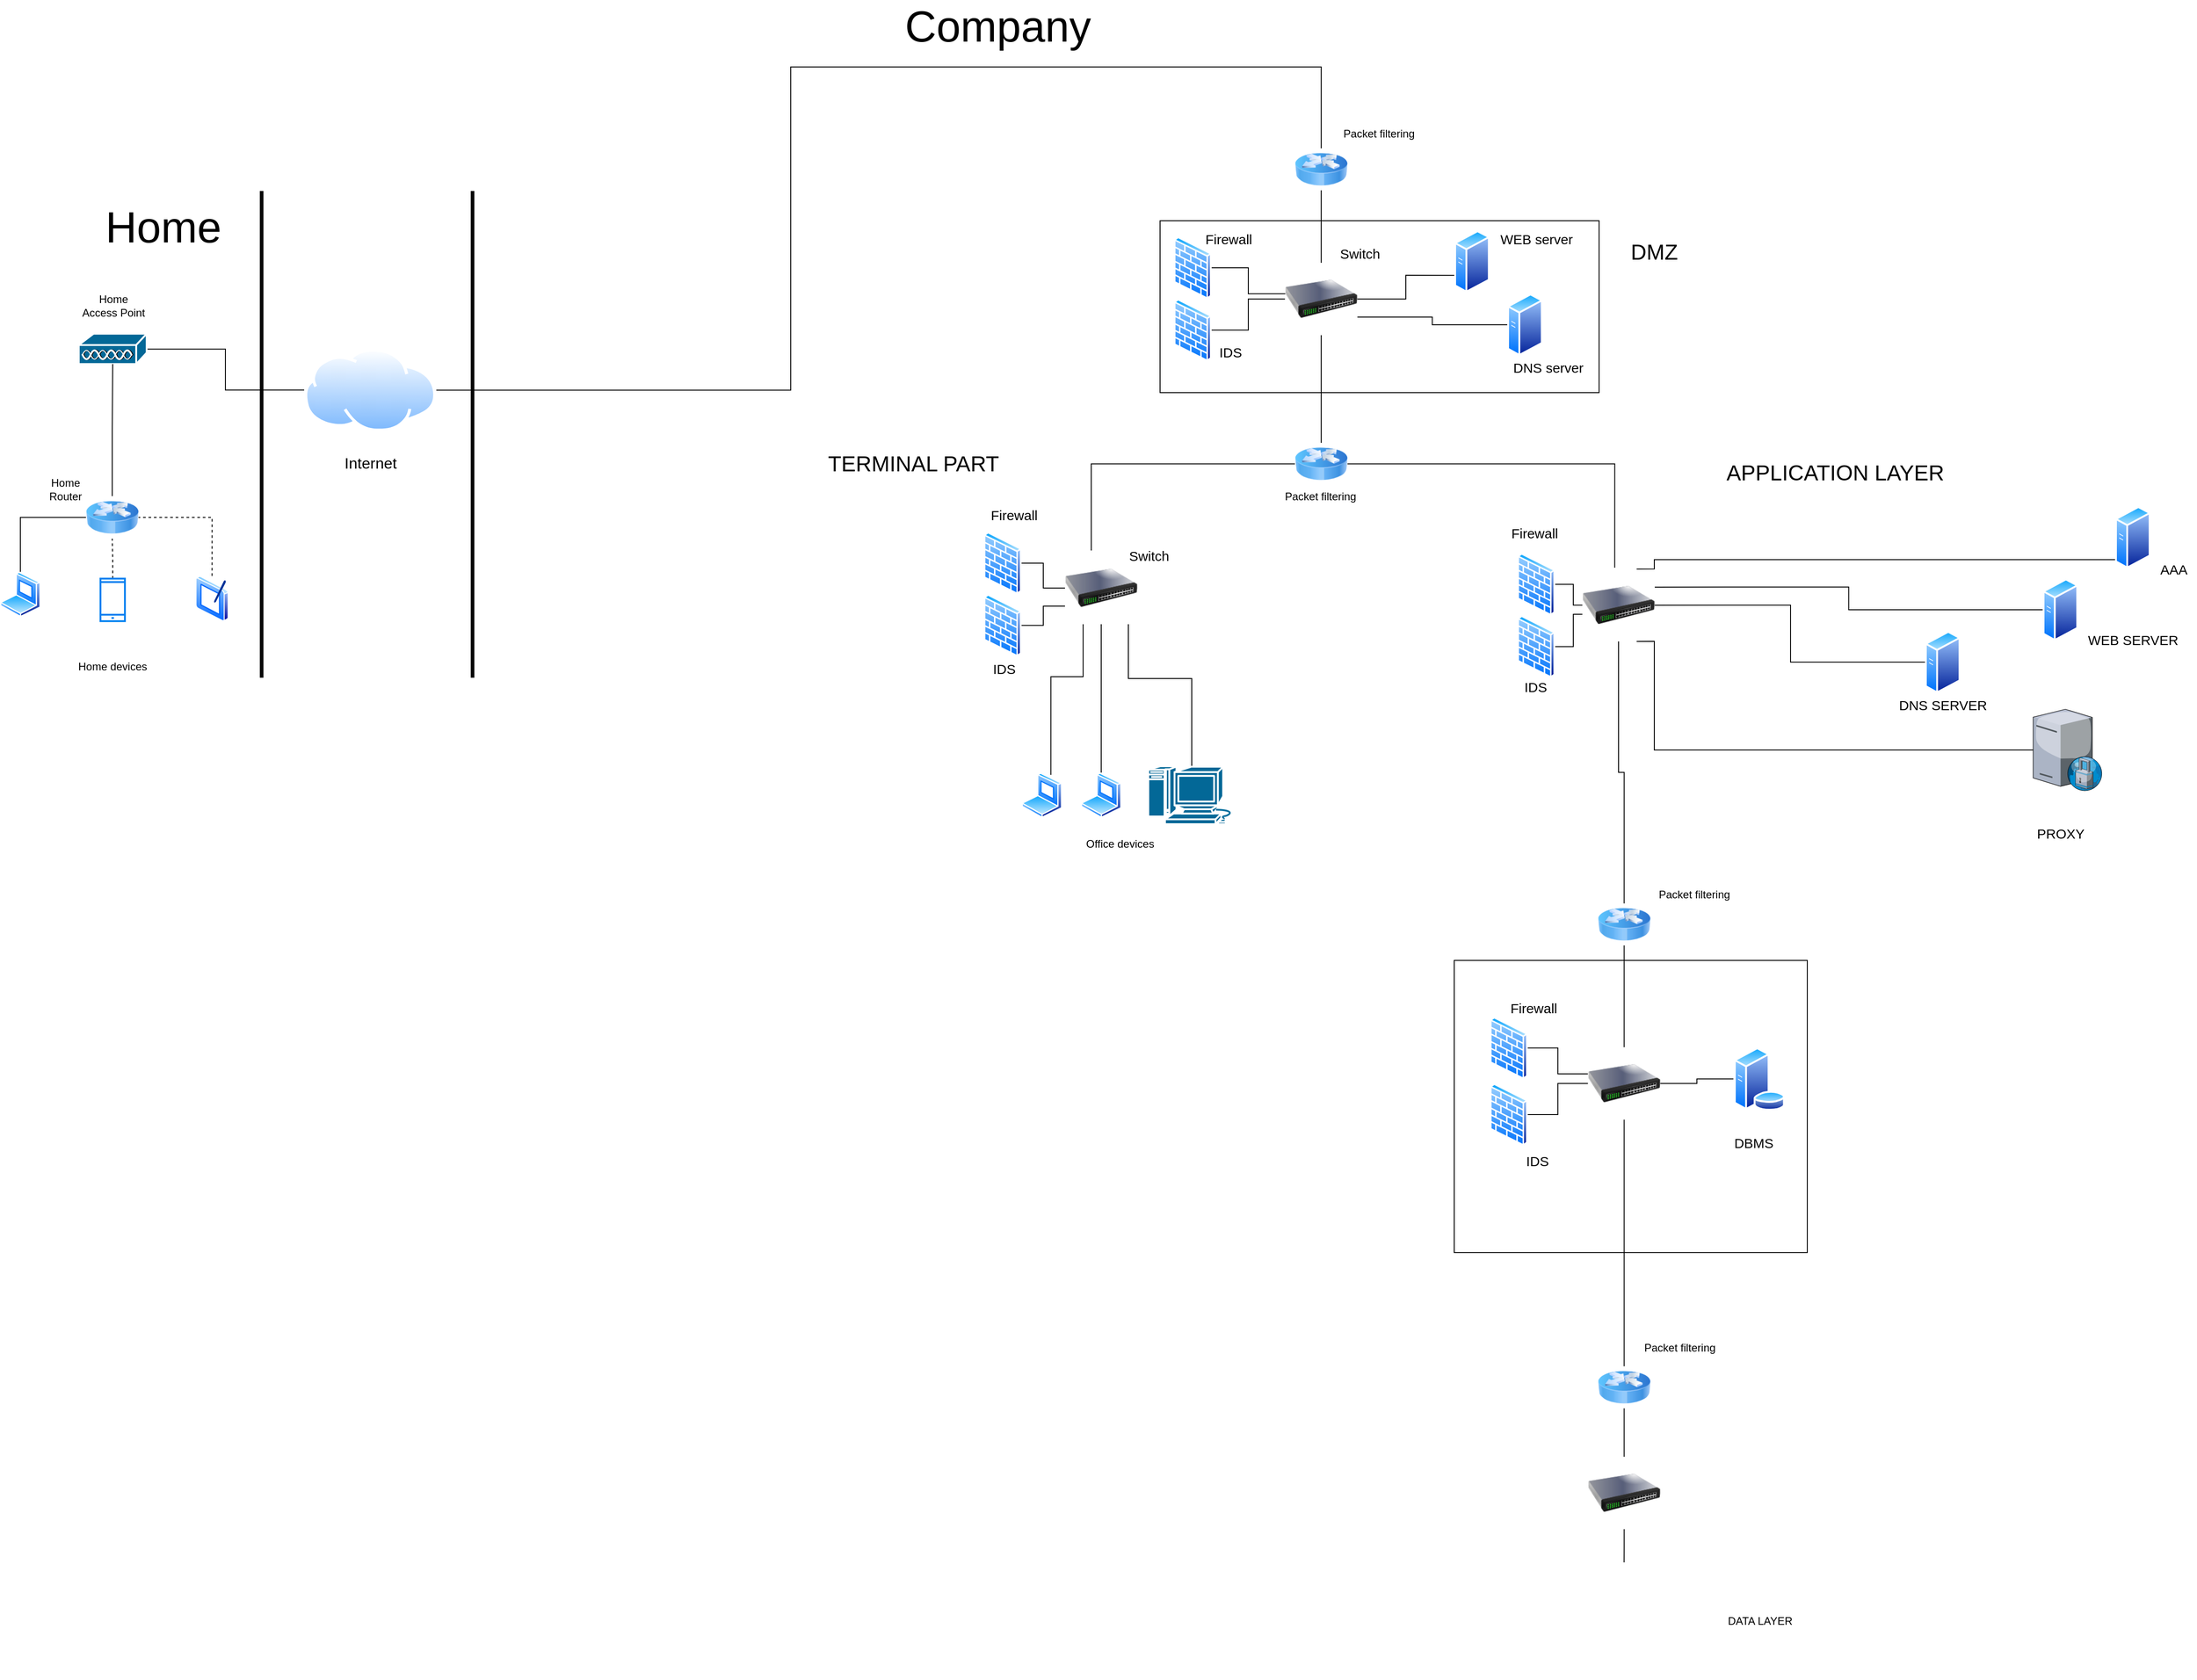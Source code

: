 <mxfile version="14.7.0" type="github">
  <diagram id="mJJ4weVtExKAIo2-QUBP" name="Page-1">
    <mxGraphModel dx="4246" dy="557" grid="1" gridSize="10" guides="1" tooltips="1" connect="1" arrows="1" fold="1" page="1" pageScale="1" pageWidth="3300" pageHeight="4681" math="0" shadow="0">
      <root>
        <mxCell id="0" />
        <mxCell id="1" parent="0" />
        <mxCell id="Y0TnnzLGjobcWEU3dFfU-23" value="" style="edgeStyle=orthogonalEdgeStyle;rounded=0;orthogonalLoop=1;jettySize=auto;html=1;endArrow=none;endFill=0;exitX=0;exitY=0.5;exitDx=0;exitDy=0;" edge="1" parent="1" source="Y0TnnzLGjobcWEU3dFfU-24" target="Y0TnnzLGjobcWEU3dFfU-25">
          <mxGeometry relative="1" as="geometry">
            <mxPoint x="-1786" y="1105.115" as="sourcePoint" />
          </mxGeometry>
        </mxCell>
        <mxCell id="Y0TnnzLGjobcWEU3dFfU-52" style="edgeStyle=orthogonalEdgeStyle;rounded=0;orthogonalLoop=1;jettySize=auto;html=1;endArrow=none;endFill=0;" edge="1" parent="1" source="Y0TnnzLGjobcWEU3dFfU-24" target="Y0TnnzLGjobcWEU3dFfU-51">
          <mxGeometry relative="1" as="geometry">
            <Array as="points">
              <mxPoint x="-1166.5" y="749" />
              <mxPoint x="-580.5" y="749" />
            </Array>
          </mxGeometry>
        </mxCell>
        <mxCell id="Y0TnnzLGjobcWEU3dFfU-24" value="" style="aspect=fixed;perimeter=ellipsePerimeter;html=1;align=center;shadow=0;dashed=0;spacingTop=3;image;image=img/lib/active_directory/internet_cloud.svg;" vertex="1" parent="1">
          <mxGeometry x="-1704" y="1060.16" width="145.98" height="91.97" as="geometry" />
        </mxCell>
        <mxCell id="Y0TnnzLGjobcWEU3dFfU-25" value="" style="shape=mxgraph.cisco.misc.access_point;html=1;pointerEvents=1;dashed=0;fillColor=#036897;strokeColor=#ffffff;strokeWidth=2;verticalLabelPosition=bottom;verticalAlign=top;align=center;outlineConnect=0;" vertex="1" parent="1">
          <mxGeometry x="-1953" y="1043.91" width="75" height="34" as="geometry" />
        </mxCell>
        <mxCell id="Y0TnnzLGjobcWEU3dFfU-152" style="edgeStyle=orthogonalEdgeStyle;rounded=0;orthogonalLoop=1;jettySize=auto;html=1;exitX=0.5;exitY=0;exitDx=0;exitDy=0;entryX=0.5;entryY=0.985;entryDx=0;entryDy=0;entryPerimeter=0;endArrow=none;endFill=0;" edge="1" parent="1" source="Y0TnnzLGjobcWEU3dFfU-27" target="Y0TnnzLGjobcWEU3dFfU-25">
          <mxGeometry relative="1" as="geometry" />
        </mxCell>
        <mxCell id="Y0TnnzLGjobcWEU3dFfU-27" value="" style="image;html=1;image=img/lib/clip_art/networking/Router_Icon_128x128.png" vertex="1" parent="1">
          <mxGeometry x="-1945" y="1223.42" width="58" height="47" as="geometry" />
        </mxCell>
        <mxCell id="Y0TnnzLGjobcWEU3dFfU-28" value="" style="aspect=fixed;perimeter=ellipsePerimeter;html=1;align=center;shadow=0;dashed=0;spacingTop=3;image;image=img/lib/active_directory/laptop_client.svg;" vertex="1" parent="1">
          <mxGeometry x="-2040" y="1307.1" width="45" height="50" as="geometry" />
        </mxCell>
        <mxCell id="Y0TnnzLGjobcWEU3dFfU-29" value="" style="aspect=fixed;perimeter=ellipsePerimeter;html=1;align=center;shadow=0;dashed=0;spacingTop=3;image;image=img/lib/active_directory/tablet_pc.svg;" vertex="1" parent="1">
          <mxGeometry x="-1824" y="1311.6" width="36.5" height="50" as="geometry" />
        </mxCell>
        <mxCell id="Y0TnnzLGjobcWEU3dFfU-30" value="" style="edgeStyle=orthogonalEdgeStyle;rounded=0;orthogonalLoop=1;jettySize=auto;html=1;endArrow=none;endFill=0;dashed=1;" edge="1" parent="1" source="Y0TnnzLGjobcWEU3dFfU-31" target="Y0TnnzLGjobcWEU3dFfU-27">
          <mxGeometry relative="1" as="geometry" />
        </mxCell>
        <mxCell id="Y0TnnzLGjobcWEU3dFfU-31" value="" style="html=1;verticalLabelPosition=bottom;align=center;labelBackgroundColor=#ffffff;verticalAlign=top;strokeWidth=2;strokeColor=#0080F0;shadow=0;dashed=0;shape=mxgraph.ios7.icons.smartphone;" vertex="1" parent="1">
          <mxGeometry x="-1929" y="1314.6" width="27" height="47" as="geometry" />
        </mxCell>
        <mxCell id="Y0TnnzLGjobcWEU3dFfU-34" value="" style="edgeStyle=orthogonalEdgeStyle;rounded=0;orthogonalLoop=1;jettySize=auto;html=1;endArrow=none;endFill=0;entryX=1;entryY=0.5;entryDx=0;entryDy=0;exitX=0.5;exitY=0;exitDx=0;exitDy=0;dashed=1;" edge="1" parent="1" source="Y0TnnzLGjobcWEU3dFfU-29" target="Y0TnnzLGjobcWEU3dFfU-27">
          <mxGeometry relative="1" as="geometry">
            <mxPoint x="-1906.5" y="1328.1" as="sourcePoint" />
            <mxPoint x="-1906" y="1249.1" as="targetPoint" />
          </mxGeometry>
        </mxCell>
        <mxCell id="Y0TnnzLGjobcWEU3dFfU-35" value="" style="edgeStyle=orthogonalEdgeStyle;rounded=0;orthogonalLoop=1;jettySize=auto;html=1;endArrow=none;endFill=0;entryX=0;entryY=0.5;entryDx=0;entryDy=0;exitX=0.5;exitY=0;exitDx=0;exitDy=0;" edge="1" parent="1" source="Y0TnnzLGjobcWEU3dFfU-28" target="Y0TnnzLGjobcWEU3dFfU-27">
          <mxGeometry relative="1" as="geometry">
            <mxPoint x="-1780.75" y="1323.1" as="sourcePoint" />
            <mxPoint x="-1877" y="1225.6" as="targetPoint" />
          </mxGeometry>
        </mxCell>
        <mxCell id="Y0TnnzLGjobcWEU3dFfU-39" value="Internet" style="text;html=1;align=center;verticalAlign=middle;resizable=0;points=[];autosize=1;strokeColor=none;fontSize=17;" vertex="1" parent="1">
          <mxGeometry x="-1665.01" y="1175.6" width="68" height="24" as="geometry" />
        </mxCell>
        <mxCell id="Y0TnnzLGjobcWEU3dFfU-40" value="Home&lt;br&gt;Access Point" style="text;html=1;align=center;verticalAlign=middle;resizable=0;points=[];autosize=1;strokeColor=none;" vertex="1" parent="1">
          <mxGeometry x="-1955" y="997.13" width="79" height="32" as="geometry" />
        </mxCell>
        <mxCell id="Y0TnnzLGjobcWEU3dFfU-41" value="Home&lt;br&gt;Router" style="text;html=1;align=center;verticalAlign=middle;resizable=0;points=[];autosize=1;strokeColor=none;" vertex="1" parent="1">
          <mxGeometry x="-1991" y="1199.6" width="46" height="32" as="geometry" />
        </mxCell>
        <mxCell id="Y0TnnzLGjobcWEU3dFfU-42" value="Home devices" style="text;html=1;align=center;verticalAlign=middle;resizable=0;points=[];autosize=1;strokeColor=none;" vertex="1" parent="1">
          <mxGeometry x="-1959" y="1403.1" width="86" height="18" as="geometry" />
        </mxCell>
        <mxCell id="Y0TnnzLGjobcWEU3dFfU-44" value="" style="line;strokeWidth=4;direction=south;html=1;perimeter=backbonePerimeter;points=[];outlineConnect=0;" vertex="1" parent="1">
          <mxGeometry x="-1523" y="886.13" width="10" height="538" as="geometry" />
        </mxCell>
        <mxCell id="Y0TnnzLGjobcWEU3dFfU-45" value="" style="line;strokeWidth=4;direction=south;html=1;perimeter=backbonePerimeter;points=[];outlineConnect=0;" vertex="1" parent="1">
          <mxGeometry x="-1756" y="886.13" width="10" height="538" as="geometry" />
        </mxCell>
        <mxCell id="Y0TnnzLGjobcWEU3dFfU-46" value="&lt;font style=&quot;font-size: 48px&quot;&gt;Home&lt;/font&gt;" style="text;html=1;align=center;verticalAlign=middle;resizable=0;points=[];autosize=1;strokeColor=none;" vertex="1" parent="1">
          <mxGeometry x="-1929" y="911.13" width="138" height="30" as="geometry" />
        </mxCell>
        <mxCell id="Y0TnnzLGjobcWEU3dFfU-47" value="&lt;span style=&quot;font-size: 48px&quot;&gt;Company&lt;/span&gt;" style="text;html=1;align=center;verticalAlign=middle;resizable=0;points=[];autosize=1;strokeColor=none;" vertex="1" parent="1">
          <mxGeometry x="-1048.5" y="689" width="220" height="30" as="geometry" />
        </mxCell>
        <mxCell id="Y0TnnzLGjobcWEU3dFfU-48" value="" style="rounded=0;whiteSpace=wrap;html=1;fillColor=none;" vertex="1" parent="1">
          <mxGeometry x="-758.5" y="919" width="485" height="190" as="geometry" />
        </mxCell>
        <mxCell id="Y0TnnzLGjobcWEU3dFfU-62" style="edgeStyle=orthogonalEdgeStyle;rounded=0;orthogonalLoop=1;jettySize=auto;html=1;endArrow=none;endFill=0;" edge="1" parent="1" source="Y0TnnzLGjobcWEU3dFfU-51" target="Y0TnnzLGjobcWEU3dFfU-53">
          <mxGeometry relative="1" as="geometry" />
        </mxCell>
        <mxCell id="Y0TnnzLGjobcWEU3dFfU-51" value="" style="image;html=1;image=img/lib/clip_art/networking/Router_Icon_128x128.png" vertex="1" parent="1">
          <mxGeometry x="-609.5" y="839" width="58" height="46.43" as="geometry" />
        </mxCell>
        <mxCell id="Y0TnnzLGjobcWEU3dFfU-59" style="edgeStyle=orthogonalEdgeStyle;rounded=0;orthogonalLoop=1;jettySize=auto;html=1;entryX=0;entryY=0.75;entryDx=0;entryDy=0;endArrow=none;endFill=0;" edge="1" parent="1" source="Y0TnnzLGjobcWEU3dFfU-53" target="Y0TnnzLGjobcWEU3dFfU-58">
          <mxGeometry relative="1" as="geometry" />
        </mxCell>
        <mxCell id="Y0TnnzLGjobcWEU3dFfU-64" style="edgeStyle=orthogonalEdgeStyle;rounded=0;orthogonalLoop=1;jettySize=auto;html=1;entryX=0.5;entryY=0;entryDx=0;entryDy=0;endArrow=none;endFill=0;" edge="1" parent="1" source="Y0TnnzLGjobcWEU3dFfU-53" target="Y0TnnzLGjobcWEU3dFfU-63">
          <mxGeometry relative="1" as="geometry" />
        </mxCell>
        <mxCell id="Y0TnnzLGjobcWEU3dFfU-112" style="edgeStyle=orthogonalEdgeStyle;rounded=0;orthogonalLoop=1;jettySize=auto;html=1;exitX=1;exitY=0.75;exitDx=0;exitDy=0;entryX=0;entryY=0.5;entryDx=0;entryDy=0;endArrow=none;endFill=0;" edge="1" parent="1" source="Y0TnnzLGjobcWEU3dFfU-53" target="Y0TnnzLGjobcWEU3dFfU-60">
          <mxGeometry relative="1" as="geometry" />
        </mxCell>
        <mxCell id="Y0TnnzLGjobcWEU3dFfU-53" value="" style="image;html=1;image=img/lib/clip_art/networking/Switch_128x128.png" vertex="1" parent="1">
          <mxGeometry x="-620.5" y="965.47" width="80" height="80" as="geometry" />
        </mxCell>
        <mxCell id="Y0TnnzLGjobcWEU3dFfU-55" style="edgeStyle=orthogonalEdgeStyle;rounded=0;orthogonalLoop=1;jettySize=auto;html=1;entryX=0.004;entryY=0.429;entryDx=0;entryDy=0;entryPerimeter=0;endArrow=none;endFill=0;" edge="1" parent="1" source="Y0TnnzLGjobcWEU3dFfU-54" target="Y0TnnzLGjobcWEU3dFfU-53">
          <mxGeometry relative="1" as="geometry" />
        </mxCell>
        <mxCell id="Y0TnnzLGjobcWEU3dFfU-54" value="" style="aspect=fixed;perimeter=ellipsePerimeter;html=1;align=center;shadow=0;dashed=0;spacingTop=3;image;image=img/lib/active_directory/firewall.svg;" vertex="1" parent="1">
          <mxGeometry x="-743.5" y="936.57" width="42" height="68.86" as="geometry" />
        </mxCell>
        <mxCell id="Y0TnnzLGjobcWEU3dFfU-57" style="edgeStyle=orthogonalEdgeStyle;rounded=0;orthogonalLoop=1;jettySize=auto;html=1;endArrow=none;endFill=0;" edge="1" parent="1" source="Y0TnnzLGjobcWEU3dFfU-56" target="Y0TnnzLGjobcWEU3dFfU-53">
          <mxGeometry relative="1" as="geometry" />
        </mxCell>
        <mxCell id="Y0TnnzLGjobcWEU3dFfU-56" value="" style="aspect=fixed;perimeter=ellipsePerimeter;html=1;align=center;shadow=0;dashed=0;spacingTop=3;image;image=img/lib/active_directory/firewall.svg;" vertex="1" parent="1">
          <mxGeometry x="-743.5" y="1005.43" width="42" height="68.86" as="geometry" />
        </mxCell>
        <mxCell id="Y0TnnzLGjobcWEU3dFfU-58" value="" style="aspect=fixed;perimeter=ellipsePerimeter;html=1;align=center;shadow=0;dashed=0;spacingTop=3;image;image=img/lib/active_directory/generic_server.svg;" vertex="1" parent="1">
          <mxGeometry x="-433.5" y="929" width="39.18" height="69.97" as="geometry" />
        </mxCell>
        <mxCell id="Y0TnnzLGjobcWEU3dFfU-60" value="" style="aspect=fixed;perimeter=ellipsePerimeter;html=1;align=center;shadow=0;dashed=0;spacingTop=3;image;image=img/lib/active_directory/generic_server.svg;" vertex="1" parent="1">
          <mxGeometry x="-375" y="998.97" width="39.18" height="69.97" as="geometry" />
        </mxCell>
        <mxCell id="Y0TnnzLGjobcWEU3dFfU-65" style="edgeStyle=orthogonalEdgeStyle;rounded=0;orthogonalLoop=1;jettySize=auto;html=1;endArrow=none;endFill=0;entryX=0.363;entryY=-0.018;entryDx=0;entryDy=0;entryPerimeter=0;exitX=0;exitY=0.5;exitDx=0;exitDy=0;" edge="1" parent="1" source="Y0TnnzLGjobcWEU3dFfU-63" target="Y0TnnzLGjobcWEU3dFfU-67">
          <mxGeometry relative="1" as="geometry">
            <mxPoint x="-833.5" y="1305" as="targetPoint" />
            <mxPoint x="-649.5" y="1233.714" as="sourcePoint" />
          </mxGeometry>
        </mxCell>
        <mxCell id="Y0TnnzLGjobcWEU3dFfU-66" style="edgeStyle=orthogonalEdgeStyle;rounded=0;orthogonalLoop=1;jettySize=auto;html=1;endArrow=none;endFill=0;entryX=0.447;entryY=-0.018;entryDx=0;entryDy=0;entryPerimeter=0;" edge="1" parent="1" source="Y0TnnzLGjobcWEU3dFfU-63" target="Y0TnnzLGjobcWEU3dFfU-68">
          <mxGeometry relative="1" as="geometry">
            <mxPoint x="-343.5" y="1189" as="targetPoint" />
          </mxGeometry>
        </mxCell>
        <mxCell id="Y0TnnzLGjobcWEU3dFfU-63" value="" style="image;html=1;image=img/lib/clip_art/networking/Router_Icon_128x128.png" vertex="1" parent="1">
          <mxGeometry x="-609.5" y="1164.54" width="58" height="46.43" as="geometry" />
        </mxCell>
        <mxCell id="Y0TnnzLGjobcWEU3dFfU-76" style="edgeStyle=orthogonalEdgeStyle;rounded=0;orthogonalLoop=1;jettySize=auto;html=1;entryX=0.75;entryY=0;entryDx=0;entryDy=0;endArrow=none;endFill=0;" edge="1" parent="1" source="Y0TnnzLGjobcWEU3dFfU-67" target="Y0TnnzLGjobcWEU3dFfU-73">
          <mxGeometry relative="1" as="geometry">
            <Array as="points">
              <mxPoint x="-843.5" y="1423" />
              <mxPoint x="-879.5" y="1423" />
            </Array>
          </mxGeometry>
        </mxCell>
        <mxCell id="Y0TnnzLGjobcWEU3dFfU-77" style="edgeStyle=orthogonalEdgeStyle;rounded=0;orthogonalLoop=1;jettySize=auto;html=1;entryX=0.5;entryY=0;entryDx=0;entryDy=0;endArrow=none;endFill=0;" edge="1" parent="1" source="Y0TnnzLGjobcWEU3dFfU-67" target="Y0TnnzLGjobcWEU3dFfU-74">
          <mxGeometry relative="1" as="geometry" />
        </mxCell>
        <mxCell id="Y0TnnzLGjobcWEU3dFfU-78" style="edgeStyle=orthogonalEdgeStyle;rounded=0;orthogonalLoop=1;jettySize=auto;html=1;endArrow=none;endFill=0;" edge="1" parent="1" source="Y0TnnzLGjobcWEU3dFfU-67" target="Y0TnnzLGjobcWEU3dFfU-75">
          <mxGeometry relative="1" as="geometry">
            <Array as="points">
              <mxPoint x="-793.5" y="1425" />
              <mxPoint x="-723.5" y="1425" />
            </Array>
          </mxGeometry>
        </mxCell>
        <mxCell id="Y0TnnzLGjobcWEU3dFfU-67" value="" style="image;html=1;image=img/lib/clip_art/networking/Switch_128x128.png" vertex="1" parent="1">
          <mxGeometry x="-863.5" y="1285" width="80" height="80" as="geometry" />
        </mxCell>
        <mxCell id="Y0TnnzLGjobcWEU3dFfU-92" style="edgeStyle=orthogonalEdgeStyle;rounded=0;orthogonalLoop=1;jettySize=auto;html=1;entryX=0.5;entryY=0;entryDx=0;entryDy=0;endArrow=none;endFill=0;" edge="1" parent="1" source="Y0TnnzLGjobcWEU3dFfU-68" target="Y0TnnzLGjobcWEU3dFfU-91">
          <mxGeometry relative="1" as="geometry">
            <mxPoint x="-245.5" y="1573.94" as="targetPoint" />
          </mxGeometry>
        </mxCell>
        <mxCell id="Y0TnnzLGjobcWEU3dFfU-110" style="edgeStyle=orthogonalEdgeStyle;rounded=0;orthogonalLoop=1;jettySize=auto;html=1;exitX=0.75;exitY=1;exitDx=0;exitDy=0;endArrow=none;endFill=0;" edge="1" parent="1" source="Y0TnnzLGjobcWEU3dFfU-68" target="Y0TnnzLGjobcWEU3dFfU-106">
          <mxGeometry relative="1" as="geometry">
            <Array as="points">
              <mxPoint x="-212.5" y="1384" />
              <mxPoint x="-212.5" y="1504" />
            </Array>
          </mxGeometry>
        </mxCell>
        <mxCell id="Y0TnnzLGjobcWEU3dFfU-113" style="edgeStyle=orthogonalEdgeStyle;rounded=0;orthogonalLoop=1;jettySize=auto;html=1;exitX=0.75;exitY=0;exitDx=0;exitDy=0;entryX=0;entryY=1;entryDx=0;entryDy=0;endArrow=none;endFill=0;" edge="1" parent="1" source="Y0TnnzLGjobcWEU3dFfU-68" target="Y0TnnzLGjobcWEU3dFfU-84">
          <mxGeometry relative="1" as="geometry">
            <mxPoint x="87.998" y="1259.002" as="targetPoint" />
            <Array as="points">
              <mxPoint x="-212.5" y="1304" />
              <mxPoint x="-212.5" y="1294" />
            </Array>
          </mxGeometry>
        </mxCell>
        <mxCell id="Y0TnnzLGjobcWEU3dFfU-138" style="edgeStyle=orthogonalEdgeStyle;rounded=0;orthogonalLoop=1;jettySize=auto;html=1;exitX=1;exitY=0.25;exitDx=0;exitDy=0;entryX=0;entryY=0.5;entryDx=0;entryDy=0;endArrow=none;endFill=0;" edge="1" parent="1" source="Y0TnnzLGjobcWEU3dFfU-68" target="Y0TnnzLGjobcWEU3dFfU-85">
          <mxGeometry relative="1" as="geometry" />
        </mxCell>
        <mxCell id="Y0TnnzLGjobcWEU3dFfU-68" value="" style="image;html=1;image=img/lib/clip_art/networking/Switch_128x128.png" vertex="1" parent="1">
          <mxGeometry x="-292" y="1303.94" width="80" height="80" as="geometry" />
        </mxCell>
        <mxCell id="Y0TnnzLGjobcWEU3dFfU-71" style="edgeStyle=orthogonalEdgeStyle;rounded=0;orthogonalLoop=1;jettySize=auto;html=1;endArrow=none;endFill=0;" edge="1" parent="1" source="Y0TnnzLGjobcWEU3dFfU-69" target="Y0TnnzLGjobcWEU3dFfU-67">
          <mxGeometry relative="1" as="geometry" />
        </mxCell>
        <mxCell id="Y0TnnzLGjobcWEU3dFfU-69" value="" style="aspect=fixed;perimeter=ellipsePerimeter;html=1;align=center;shadow=0;dashed=0;spacingTop=3;image;image=img/lib/active_directory/firewall.svg;" vertex="1" parent="1">
          <mxGeometry x="-953.5" y="1262.97" width="42" height="68.86" as="geometry" />
        </mxCell>
        <mxCell id="Y0TnnzLGjobcWEU3dFfU-72" style="edgeStyle=orthogonalEdgeStyle;rounded=0;orthogonalLoop=1;jettySize=auto;html=1;entryX=0;entryY=0.75;entryDx=0;entryDy=0;endArrow=none;endFill=0;" edge="1" parent="1" source="Y0TnnzLGjobcWEU3dFfU-70" target="Y0TnnzLGjobcWEU3dFfU-67">
          <mxGeometry relative="1" as="geometry" />
        </mxCell>
        <mxCell id="Y0TnnzLGjobcWEU3dFfU-70" value="" style="aspect=fixed;perimeter=ellipsePerimeter;html=1;align=center;shadow=0;dashed=0;spacingTop=3;image;image=img/lib/active_directory/firewall.svg;" vertex="1" parent="1">
          <mxGeometry x="-953.5" y="1331.83" width="42" height="68.86" as="geometry" />
        </mxCell>
        <mxCell id="Y0TnnzLGjobcWEU3dFfU-73" value="" style="aspect=fixed;perimeter=ellipsePerimeter;html=1;align=center;shadow=0;dashed=0;spacingTop=3;image;image=img/lib/active_directory/laptop_client.svg;" vertex="1" parent="1">
          <mxGeometry x="-911.5" y="1529.02" width="45" height="50" as="geometry" />
        </mxCell>
        <mxCell id="Y0TnnzLGjobcWEU3dFfU-74" value="" style="aspect=fixed;perimeter=ellipsePerimeter;html=1;align=center;shadow=0;dashed=0;spacingTop=3;image;image=img/lib/active_directory/laptop_client.svg;" vertex="1" parent="1">
          <mxGeometry x="-846" y="1529.02" width="45" height="50" as="geometry" />
        </mxCell>
        <mxCell id="Y0TnnzLGjobcWEU3dFfU-75" value="" style="shape=mxgraph.cisco.computers_and_peripherals.macintosh;html=1;pointerEvents=1;dashed=0;fillColor=#036897;strokeColor=#ffffff;strokeWidth=2;verticalLabelPosition=bottom;verticalAlign=top;align=center;outlineConnect=0;" vertex="1" parent="1">
          <mxGeometry x="-772" y="1522.02" width="99" height="64" as="geometry" />
        </mxCell>
        <mxCell id="Y0TnnzLGjobcWEU3dFfU-81" style="edgeStyle=orthogonalEdgeStyle;rounded=0;orthogonalLoop=1;jettySize=auto;html=1;endArrow=none;endFill=0;" edge="1" parent="1" source="Y0TnnzLGjobcWEU3dFfU-79" target="Y0TnnzLGjobcWEU3dFfU-68">
          <mxGeometry relative="1" as="geometry" />
        </mxCell>
        <mxCell id="Y0TnnzLGjobcWEU3dFfU-79" value="" style="aspect=fixed;perimeter=ellipsePerimeter;html=1;align=center;shadow=0;dashed=0;spacingTop=3;image;image=img/lib/active_directory/firewall.svg;" vertex="1" parent="1">
          <mxGeometry x="-364" y="1286.41" width="42" height="68.86" as="geometry" />
        </mxCell>
        <mxCell id="Y0TnnzLGjobcWEU3dFfU-82" style="edgeStyle=orthogonalEdgeStyle;rounded=0;orthogonalLoop=1;jettySize=auto;html=1;endArrow=none;endFill=0;" edge="1" parent="1" source="Y0TnnzLGjobcWEU3dFfU-80" target="Y0TnnzLGjobcWEU3dFfU-68">
          <mxGeometry relative="1" as="geometry">
            <Array as="points">
              <mxPoint x="-302" y="1389.94" />
              <mxPoint x="-302" y="1353.94" />
            </Array>
          </mxGeometry>
        </mxCell>
        <mxCell id="Y0TnnzLGjobcWEU3dFfU-80" value="" style="aspect=fixed;perimeter=ellipsePerimeter;html=1;align=center;shadow=0;dashed=0;spacingTop=3;image;image=img/lib/active_directory/firewall.svg;" vertex="1" parent="1">
          <mxGeometry x="-364" y="1355.27" width="42" height="68.86" as="geometry" />
        </mxCell>
        <mxCell id="Y0TnnzLGjobcWEU3dFfU-137" style="edgeStyle=orthogonalEdgeStyle;rounded=0;orthogonalLoop=1;jettySize=auto;html=1;entryX=1;entryY=0.5;entryDx=0;entryDy=0;endArrow=none;endFill=0;" edge="1" parent="1" source="Y0TnnzLGjobcWEU3dFfU-83" target="Y0TnnzLGjobcWEU3dFfU-68">
          <mxGeometry relative="1" as="geometry">
            <Array as="points">
              <mxPoint x="-62" y="1407" />
              <mxPoint x="-62" y="1344" />
            </Array>
          </mxGeometry>
        </mxCell>
        <mxCell id="Y0TnnzLGjobcWEU3dFfU-83" value="" style="aspect=fixed;perimeter=ellipsePerimeter;html=1;align=center;shadow=0;dashed=0;spacingTop=3;image;image=img/lib/active_directory/generic_server.svg;" vertex="1" parent="1">
          <mxGeometry x="86.5" y="1371.92" width="39.18" height="69.97" as="geometry" />
        </mxCell>
        <mxCell id="Y0TnnzLGjobcWEU3dFfU-84" value="" style="aspect=fixed;perimeter=ellipsePerimeter;html=1;align=center;shadow=0;dashed=0;spacingTop=3;image;image=img/lib/active_directory/generic_server.svg;" vertex="1" parent="1">
          <mxGeometry x="296.5" y="1233.97" width="39.18" height="69.97" as="geometry" />
        </mxCell>
        <mxCell id="Y0TnnzLGjobcWEU3dFfU-85" value="" style="aspect=fixed;perimeter=ellipsePerimeter;html=1;align=center;shadow=0;dashed=0;spacingTop=3;image;image=img/lib/active_directory/generic_server.svg;" vertex="1" parent="1">
          <mxGeometry x="216.5" y="1313.97" width="39.18" height="69.97" as="geometry" />
        </mxCell>
        <mxCell id="Y0TnnzLGjobcWEU3dFfU-98" style="edgeStyle=orthogonalEdgeStyle;rounded=0;orthogonalLoop=1;jettySize=auto;html=1;endArrow=none;endFill=0;exitX=0.5;exitY=1;exitDx=0;exitDy=0;" edge="1" parent="1" source="Y0TnnzLGjobcWEU3dFfU-91" target="Y0TnnzLGjobcWEU3dFfU-93">
          <mxGeometry relative="1" as="geometry">
            <mxPoint x="-245.75" y="1809.0" as="sourcePoint" />
          </mxGeometry>
        </mxCell>
        <mxCell id="Y0TnnzLGjobcWEU3dFfU-91" value="" style="image;html=1;image=img/lib/clip_art/networking/Router_Icon_128x128.png" vertex="1" parent="1">
          <mxGeometry x="-274.82" y="1673.57" width="58" height="46.43" as="geometry" />
        </mxCell>
        <mxCell id="Y0TnnzLGjobcWEU3dFfU-103" style="edgeStyle=orthogonalEdgeStyle;rounded=0;orthogonalLoop=1;jettySize=auto;html=1;entryX=0.5;entryY=0;entryDx=0;entryDy=0;endArrow=none;endFill=0;" edge="1" parent="1" source="Y0TnnzLGjobcWEU3dFfU-93" target="Y0TnnzLGjobcWEU3dFfU-102">
          <mxGeometry relative="1" as="geometry" />
        </mxCell>
        <mxCell id="Y0TnnzLGjobcWEU3dFfU-93" value="" style="image;html=1;image=img/lib/clip_art/networking/Switch_128x128.png" vertex="1" parent="1">
          <mxGeometry x="-285.82" y="1832.57" width="80" height="80" as="geometry" />
        </mxCell>
        <mxCell id="Y0TnnzLGjobcWEU3dFfU-96" style="edgeStyle=orthogonalEdgeStyle;rounded=0;orthogonalLoop=1;jettySize=auto;html=1;entryX=-0.001;entryY=0.368;entryDx=0;entryDy=0;entryPerimeter=0;endArrow=none;endFill=0;exitX=1;exitY=0.5;exitDx=0;exitDy=0;" edge="1" parent="1" source="Y0TnnzLGjobcWEU3dFfU-94" target="Y0TnnzLGjobcWEU3dFfU-93">
          <mxGeometry relative="1" as="geometry">
            <mxPoint x="-352.32" y="1838.25" as="sourcePoint" />
          </mxGeometry>
        </mxCell>
        <mxCell id="Y0TnnzLGjobcWEU3dFfU-94" value="" style="aspect=fixed;perimeter=ellipsePerimeter;html=1;align=center;shadow=0;dashed=0;spacingTop=3;image;image=img/lib/active_directory/firewall.svg;" vertex="1" parent="1">
          <mxGeometry x="-394.32" y="1799.0" width="42" height="68.86" as="geometry" />
        </mxCell>
        <mxCell id="Y0TnnzLGjobcWEU3dFfU-97" style="edgeStyle=orthogonalEdgeStyle;rounded=0;orthogonalLoop=1;jettySize=auto;html=1;endArrow=none;endFill=0;" edge="1" parent="1" source="Y0TnnzLGjobcWEU3dFfU-95" target="Y0TnnzLGjobcWEU3dFfU-93">
          <mxGeometry relative="1" as="geometry" />
        </mxCell>
        <mxCell id="Y0TnnzLGjobcWEU3dFfU-95" value="" style="aspect=fixed;perimeter=ellipsePerimeter;html=1;align=center;shadow=0;dashed=0;spacingTop=3;image;image=img/lib/active_directory/firewall.svg;" vertex="1" parent="1">
          <mxGeometry x="-394.32" y="1872.57" width="42" height="68.86" as="geometry" />
        </mxCell>
        <mxCell id="Y0TnnzLGjobcWEU3dFfU-101" style="edgeStyle=orthogonalEdgeStyle;rounded=0;orthogonalLoop=1;jettySize=auto;html=1;endArrow=none;endFill=0;" edge="1" parent="1" source="Y0TnnzLGjobcWEU3dFfU-100" target="Y0TnnzLGjobcWEU3dFfU-93">
          <mxGeometry relative="1" as="geometry" />
        </mxCell>
        <mxCell id="Y0TnnzLGjobcWEU3dFfU-100" value="" style="aspect=fixed;perimeter=ellipsePerimeter;html=1;align=center;shadow=0;dashed=0;spacingTop=3;image;image=img/lib/active_directory/database_server.svg;" vertex="1" parent="1">
          <mxGeometry x="-125.14" y="1832.57" width="57.42" height="70.02" as="geometry" />
        </mxCell>
        <mxCell id="Y0TnnzLGjobcWEU3dFfU-105" style="edgeStyle=orthogonalEdgeStyle;rounded=0;orthogonalLoop=1;jettySize=auto;html=1;entryX=0.5;entryY=0;entryDx=0;entryDy=0;endArrow=none;endFill=0;" edge="1" parent="1" source="Y0TnnzLGjobcWEU3dFfU-102" target="Y0TnnzLGjobcWEU3dFfU-104">
          <mxGeometry relative="1" as="geometry" />
        </mxCell>
        <mxCell id="Y0TnnzLGjobcWEU3dFfU-102" value="" style="image;html=1;image=img/lib/clip_art/networking/Router_Icon_128x128.png" vertex="1" parent="1">
          <mxGeometry x="-274.82" y="2185.28" width="58" height="46.43" as="geometry" />
        </mxCell>
        <mxCell id="Y0TnnzLGjobcWEU3dFfU-109" style="edgeStyle=orthogonalEdgeStyle;rounded=0;orthogonalLoop=1;jettySize=auto;html=1;entryX=0.463;entryY=-0.006;entryDx=0;entryDy=0;entryPerimeter=0;endArrow=none;endFill=0;" edge="1" parent="1" source="Y0TnnzLGjobcWEU3dFfU-104" target="Y0TnnzLGjobcWEU3dFfU-108">
          <mxGeometry relative="1" as="geometry" />
        </mxCell>
        <mxCell id="Y0TnnzLGjobcWEU3dFfU-104" value="" style="image;html=1;image=img/lib/clip_art/networking/Switch_128x128.png" vertex="1" parent="1">
          <mxGeometry x="-285.82" y="2285.28" width="80" height="80" as="geometry" />
        </mxCell>
        <mxCell id="Y0TnnzLGjobcWEU3dFfU-106" value="" style="verticalLabelPosition=bottom;aspect=fixed;html=1;verticalAlign=top;strokeColor=none;align=center;outlineConnect=0;shape=mxgraph.citrix.proxy_server;" vertex="1" parent="1">
          <mxGeometry x="206" y="1459" width="76.5" height="90" as="geometry" />
        </mxCell>
        <mxCell id="Y0TnnzLGjobcWEU3dFfU-108" value="" style="shape=image;html=1;verticalAlign=top;verticalLabelPosition=bottom;labelBackgroundColor=#ffffff;imageAspect=0;aspect=fixed;image=https://cdn0.iconfinder.com/data/icons/infographic-element-8/512/41_Layer-128.png" vertex="1" parent="1">
          <mxGeometry x="-305.14" y="2402.71" width="128" height="128" as="geometry" />
        </mxCell>
        <mxCell id="Y0TnnzLGjobcWEU3dFfU-115" value="&lt;font style=&quot;font-size: 24px&quot;&gt;&lt;br&gt;DMZ&lt;br&gt;&lt;/font&gt;" style="text;html=1;align=center;verticalAlign=middle;resizable=0;points=[];autosize=1;strokeColor=none;" vertex="1" parent="1">
          <mxGeometry x="-248.14" y="919" width="70" height="40" as="geometry" />
        </mxCell>
        <mxCell id="Y0TnnzLGjobcWEU3dFfU-119" value="" style="rounded=0;whiteSpace=wrap;html=1;fillColor=none;" vertex="1" parent="1">
          <mxGeometry x="-433.5" y="1736.6" width="390" height="322.97" as="geometry" />
        </mxCell>
        <mxCell id="Y0TnnzLGjobcWEU3dFfU-120" value="Packet filtering" style="text;html=1;align=center;verticalAlign=middle;resizable=0;points=[];autosize=1;strokeColor=none;" vertex="1" parent="1">
          <mxGeometry x="-562.5" y="813" width="90" height="20" as="geometry" />
        </mxCell>
        <mxCell id="Y0TnnzLGjobcWEU3dFfU-121" value="&lt;font style=&quot;font-size: 15px&quot;&gt;Firewall&amp;nbsp;&lt;/font&gt;" style="text;html=1;align=center;verticalAlign=middle;resizable=0;points=[];autosize=1;strokeColor=none;" vertex="1" parent="1">
          <mxGeometry x="-716.5" y="929" width="70" height="20" as="geometry" />
        </mxCell>
        <mxCell id="Y0TnnzLGjobcWEU3dFfU-122" value="&lt;font style=&quot;font-size: 15px&quot;&gt;IDS&lt;/font&gt;" style="text;html=1;align=center;verticalAlign=middle;resizable=0;points=[];autosize=1;strokeColor=none;" vertex="1" parent="1">
          <mxGeometry x="-701.5" y="1054.29" width="40" height="20" as="geometry" />
        </mxCell>
        <mxCell id="Y0TnnzLGjobcWEU3dFfU-123" value="&lt;span style=&quot;font-size: 15px&quot;&gt;Switch&lt;/span&gt;" style="text;html=1;align=center;verticalAlign=middle;resizable=0;points=[];autosize=1;strokeColor=none;" vertex="1" parent="1">
          <mxGeometry x="-568.5" y="945.47" width="60" height="20" as="geometry" />
        </mxCell>
        <mxCell id="Y0TnnzLGjobcWEU3dFfU-124" value="&lt;span style=&quot;font-size: 15px&quot;&gt;WEB server&lt;/span&gt;" style="text;html=1;align=center;verticalAlign=middle;resizable=0;points=[];autosize=1;strokeColor=none;" vertex="1" parent="1">
          <mxGeometry x="-393" y="929" width="100" height="20" as="geometry" />
        </mxCell>
        <mxCell id="Y0TnnzLGjobcWEU3dFfU-125" value="&lt;span style=&quot;font-size: 15px&quot;&gt;DNS server&lt;/span&gt;" style="text;html=1;align=center;verticalAlign=middle;resizable=0;points=[];autosize=1;strokeColor=none;" vertex="1" parent="1">
          <mxGeometry x="-375.0" y="1070.97" width="90" height="20" as="geometry" />
        </mxCell>
        <mxCell id="Y0TnnzLGjobcWEU3dFfU-126" value="Packet filtering&amp;nbsp;" style="text;html=1;align=center;verticalAlign=middle;resizable=0;points=[];autosize=1;strokeColor=none;" vertex="1" parent="1">
          <mxGeometry x="-630.5" y="1213.97" width="100" height="20" as="geometry" />
        </mxCell>
        <mxCell id="Y0TnnzLGjobcWEU3dFfU-127" value="&lt;span style=&quot;font-size: 15px&quot;&gt;Switch&lt;/span&gt;" style="text;html=1;align=center;verticalAlign=middle;resizable=0;points=[];autosize=1;strokeColor=none;" vertex="1" parent="1">
          <mxGeometry x="-801" y="1279" width="60" height="20" as="geometry" />
        </mxCell>
        <mxCell id="Y0TnnzLGjobcWEU3dFfU-131" value="&lt;font style=&quot;font-size: 15px&quot;&gt;Firewall&amp;nbsp;&lt;/font&gt;" style="text;html=1;align=center;verticalAlign=middle;resizable=0;points=[];autosize=1;strokeColor=none;" vertex="1" parent="1">
          <mxGeometry x="-953.5" y="1233.97" width="70" height="20" as="geometry" />
        </mxCell>
        <mxCell id="Y0TnnzLGjobcWEU3dFfU-132" value="&lt;font style=&quot;font-size: 15px&quot;&gt;IDS&lt;/font&gt;" style="text;html=1;align=center;verticalAlign=middle;resizable=0;points=[];autosize=1;strokeColor=none;" vertex="1" parent="1">
          <mxGeometry x="-951.5" y="1404.13" width="40" height="20" as="geometry" />
        </mxCell>
        <mxCell id="Y0TnnzLGjobcWEU3dFfU-133" value="Office devices" style="text;html=1;align=center;verticalAlign=middle;resizable=0;points=[];autosize=1;strokeColor=none;" vertex="1" parent="1">
          <mxGeometry x="-848.5" y="1598.0" width="90" height="20" as="geometry" />
        </mxCell>
        <mxCell id="Y0TnnzLGjobcWEU3dFfU-134" value="&lt;font style=&quot;font-size: 15px&quot;&gt;Firewall&amp;nbsp;&lt;/font&gt;" style="text;html=1;align=center;verticalAlign=middle;resizable=0;points=[];autosize=1;strokeColor=none;" vertex="1" parent="1">
          <mxGeometry x="-378" y="1253.97" width="70" height="20" as="geometry" />
        </mxCell>
        <mxCell id="Y0TnnzLGjobcWEU3dFfU-135" value="&lt;font style=&quot;font-size: 15px&quot;&gt;IDS&lt;/font&gt;" style="text;html=1;align=center;verticalAlign=middle;resizable=0;points=[];autosize=1;strokeColor=none;" vertex="1" parent="1">
          <mxGeometry x="-364" y="1424.13" width="40" height="20" as="geometry" />
        </mxCell>
        <mxCell id="Y0TnnzLGjobcWEU3dFfU-136" value="&lt;span style=&quot;font-size: 15px&quot;&gt;PROXY&lt;/span&gt;" style="text;html=1;align=center;verticalAlign=middle;resizable=0;points=[];autosize=1;strokeColor=none;" vertex="1" parent="1">
          <mxGeometry x="200.68" y="1586.02" width="70" height="20" as="geometry" />
        </mxCell>
        <mxCell id="Y0TnnzLGjobcWEU3dFfU-139" value="&lt;font style=&quot;font-size: 24px&quot;&gt;APPLICATION LAYER&lt;br&gt;&lt;/font&gt;" style="text;html=1;align=center;verticalAlign=middle;resizable=0;points=[];autosize=1;strokeColor=none;" vertex="1" parent="1">
          <mxGeometry x="-143.5" y="1188" width="260" height="20" as="geometry" />
        </mxCell>
        <mxCell id="Y0TnnzLGjobcWEU3dFfU-140" value="&lt;font style=&quot;font-size: 24px&quot;&gt;TERMINAL PART&amp;nbsp;&lt;br&gt;&lt;/font&gt;" style="text;html=1;align=center;verticalAlign=middle;resizable=0;points=[];autosize=1;strokeColor=none;" vertex="1" parent="1">
          <mxGeometry x="-1133.5" y="1178" width="210" height="20" as="geometry" />
        </mxCell>
        <mxCell id="Y0TnnzLGjobcWEU3dFfU-141" value="&lt;span style=&quot;font-size: 15px&quot;&gt;AAA&lt;/span&gt;" style="text;html=1;align=center;verticalAlign=middle;resizable=0;points=[];autosize=1;strokeColor=none;" vertex="1" parent="1">
          <mxGeometry x="335.68" y="1293.97" width="50" height="20" as="geometry" />
        </mxCell>
        <mxCell id="Y0TnnzLGjobcWEU3dFfU-143" value="&lt;span style=&quot;font-size: 15px&quot;&gt;WEB SERVER&lt;/span&gt;" style="text;html=1;align=center;verticalAlign=middle;resizable=0;points=[];autosize=1;strokeColor=none;" vertex="1" parent="1">
          <mxGeometry x="255.68" y="1371.92" width="120" height="20" as="geometry" />
        </mxCell>
        <mxCell id="Y0TnnzLGjobcWEU3dFfU-145" value="&lt;span style=&quot;font-size: 15px&quot;&gt;DNS SERVER&lt;/span&gt;" style="text;html=1;align=center;verticalAlign=middle;resizable=0;points=[];autosize=1;strokeColor=none;" vertex="1" parent="1">
          <mxGeometry x="51.09" y="1444.13" width="110" height="20" as="geometry" />
        </mxCell>
        <mxCell id="Y0TnnzLGjobcWEU3dFfU-146" value="&lt;span style=&quot;font-size: 15px&quot;&gt;DBMS&lt;/span&gt;" style="text;html=1;align=center;verticalAlign=middle;resizable=0;points=[];autosize=1;strokeColor=none;" vertex="1" parent="1">
          <mxGeometry x="-132.72" y="1928" width="60" height="20" as="geometry" />
        </mxCell>
        <mxCell id="Y0TnnzLGjobcWEU3dFfU-147" value="Packet filtering&amp;nbsp;" style="text;html=1;align=center;verticalAlign=middle;resizable=0;points=[];autosize=1;strokeColor=none;" vertex="1" parent="1">
          <mxGeometry x="-216.82" y="1653.57" width="100" height="20" as="geometry" />
        </mxCell>
        <mxCell id="Y0TnnzLGjobcWEU3dFfU-148" value="&lt;font style=&quot;font-size: 15px&quot;&gt;Firewall&amp;nbsp;&lt;/font&gt;" style="text;html=1;align=center;verticalAlign=middle;resizable=0;points=[];autosize=1;strokeColor=none;" vertex="1" parent="1">
          <mxGeometry x="-379" y="1779" width="70" height="20" as="geometry" />
        </mxCell>
        <mxCell id="Y0TnnzLGjobcWEU3dFfU-149" value="&lt;font style=&quot;font-size: 15px&quot;&gt;IDS&lt;/font&gt;" style="text;html=1;align=center;verticalAlign=middle;resizable=0;points=[];autosize=1;strokeColor=none;" vertex="1" parent="1">
          <mxGeometry x="-362" y="1948" width="40" height="20" as="geometry" />
        </mxCell>
        <mxCell id="Y0TnnzLGjobcWEU3dFfU-150" value="Packet filtering&amp;nbsp;" style="text;html=1;align=center;verticalAlign=middle;resizable=0;points=[];autosize=1;strokeColor=none;" vertex="1" parent="1">
          <mxGeometry x="-232.72" y="2155" width="100" height="20" as="geometry" />
        </mxCell>
        <mxCell id="Y0TnnzLGjobcWEU3dFfU-151" value="DATA LAYER" style="text;html=1;align=center;verticalAlign=middle;resizable=0;points=[];autosize=1;strokeColor=none;" vertex="1" parent="1">
          <mxGeometry x="-141.43" y="2456.71" width="90" height="20" as="geometry" />
        </mxCell>
      </root>
    </mxGraphModel>
  </diagram>
</mxfile>
